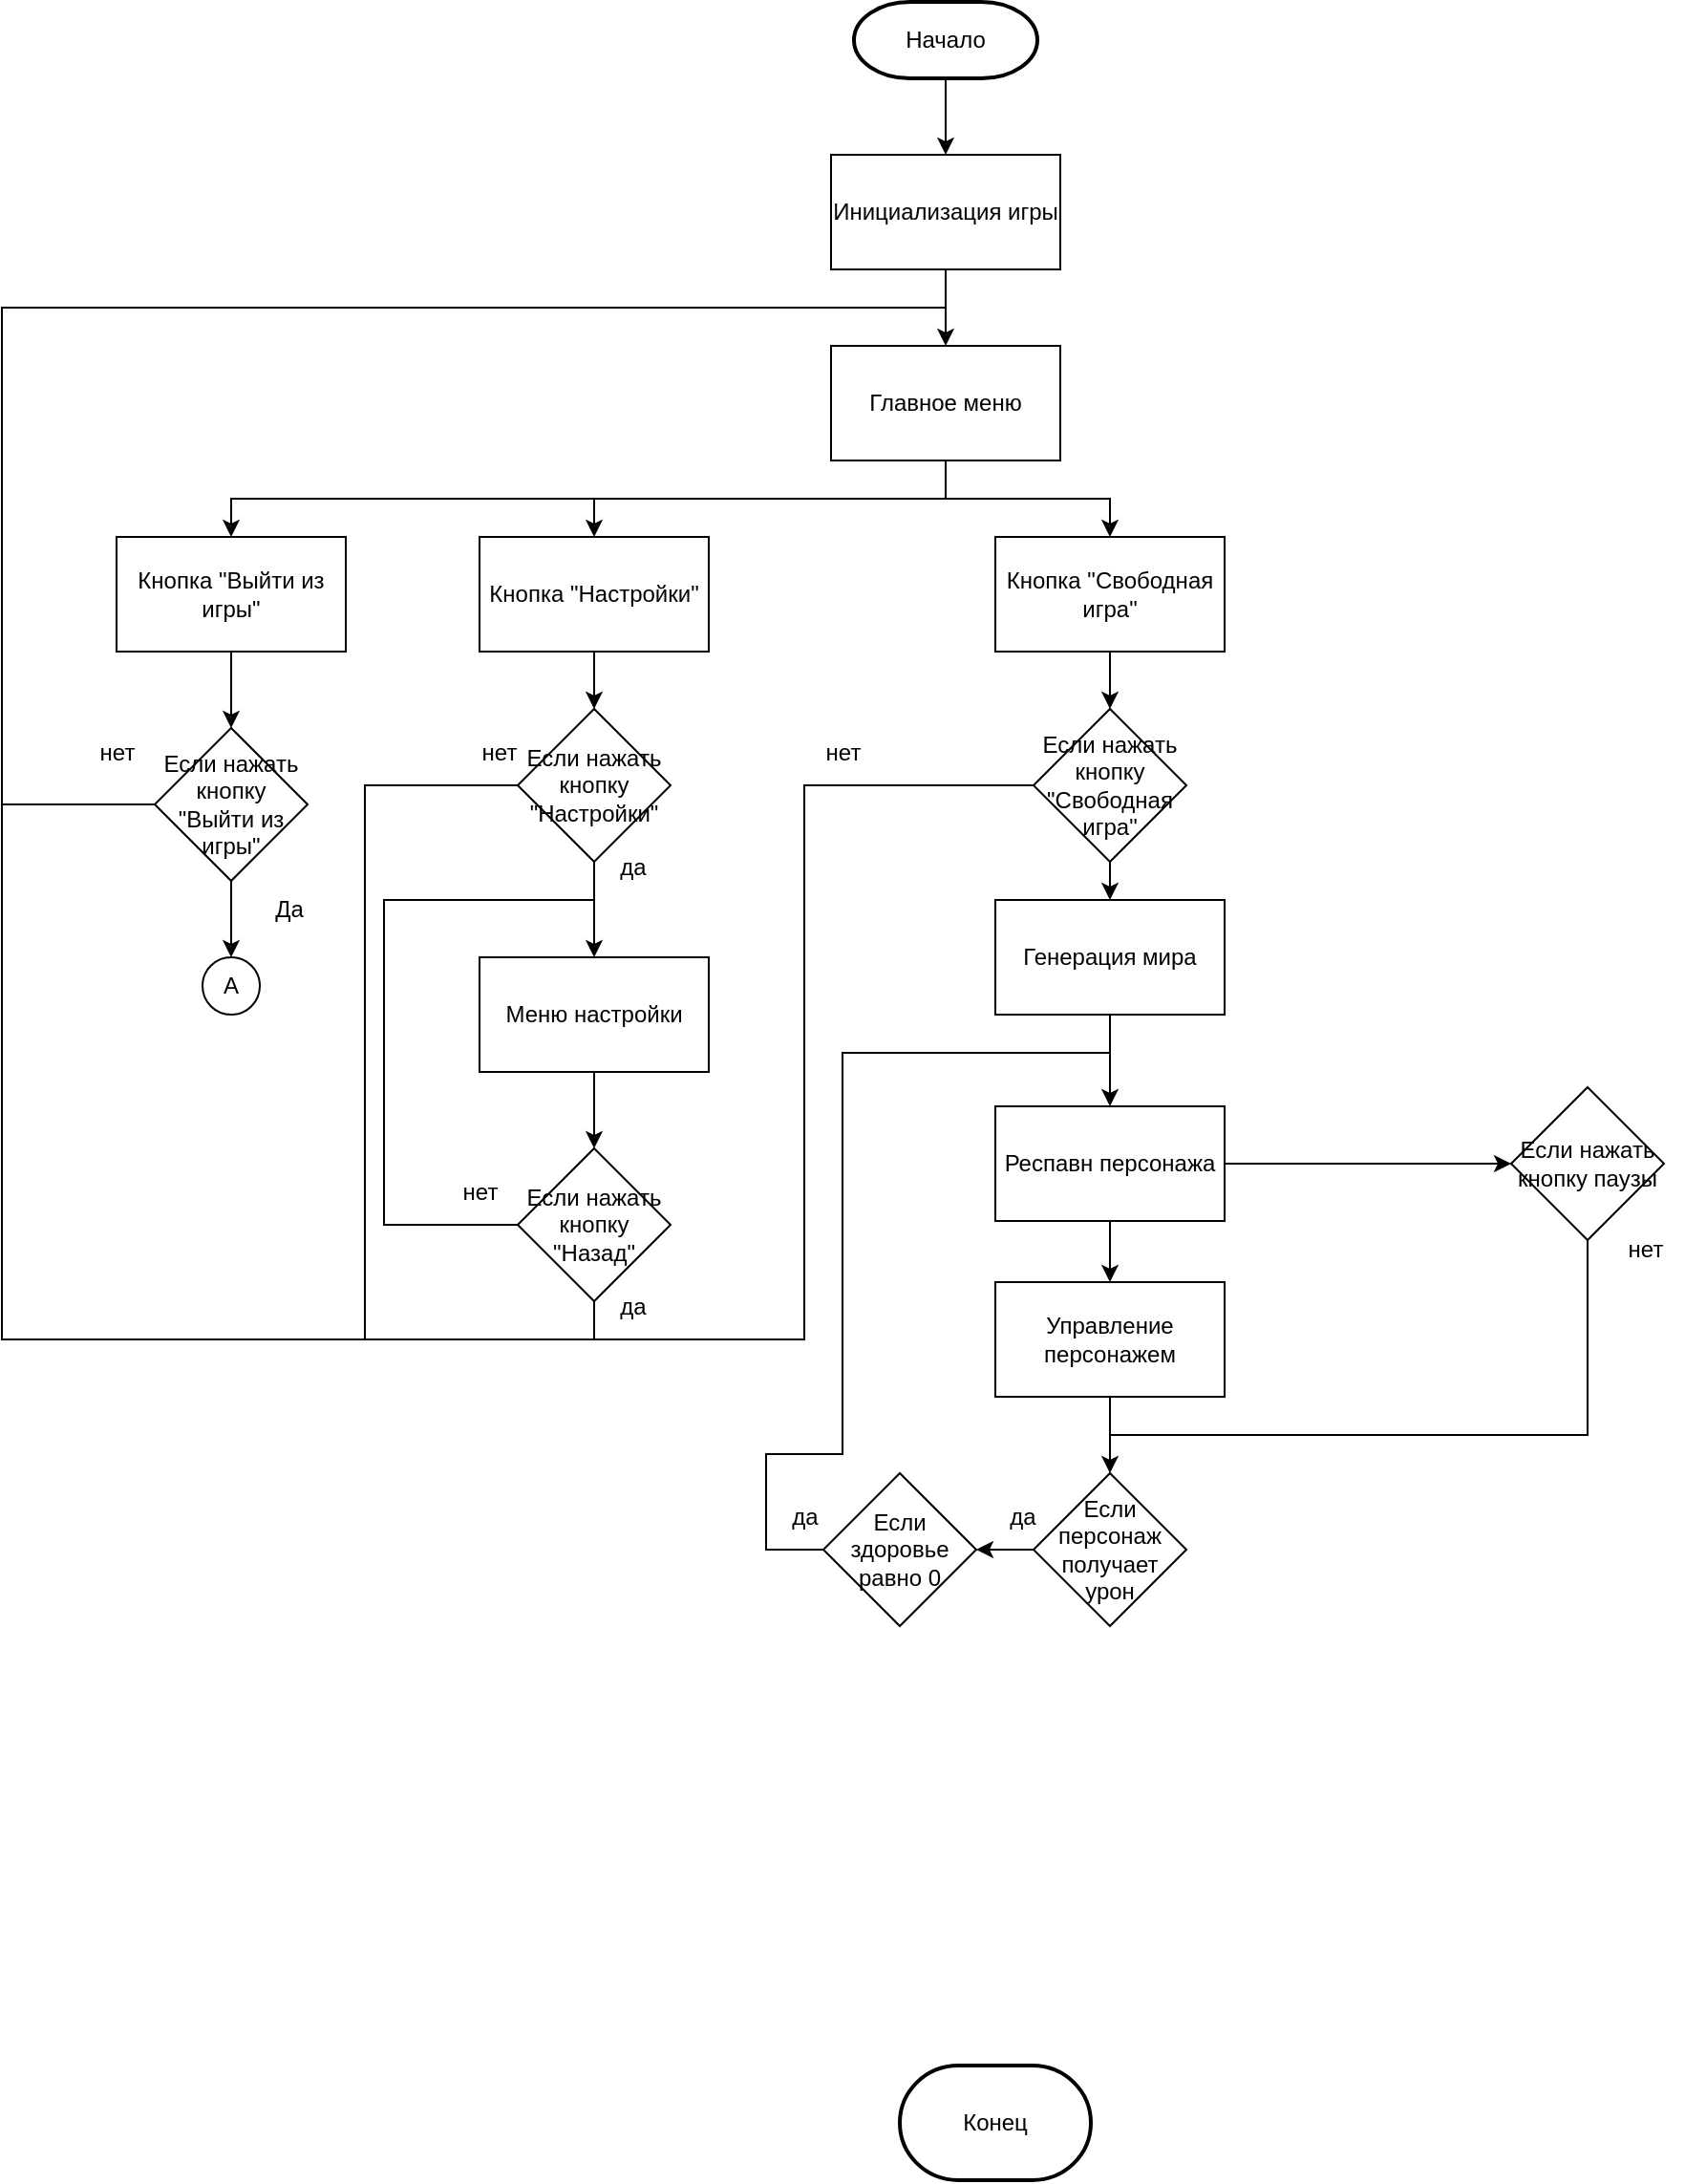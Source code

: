 <mxfile version="21.3.6" type="github">
  <diagram name="Страница 1" id="0Ehz9t8WaeBiHNMn_BGh">
    <mxGraphModel dx="2197" dy="746" grid="1" gridSize="10" guides="1" tooltips="1" connect="1" arrows="1" fold="1" page="1" pageScale="1" pageWidth="827" pageHeight="1169" math="0" shadow="0">
      <root>
        <mxCell id="0" />
        <mxCell id="1" parent="0" />
        <mxCell id="dETyUX30CDbWXTwHSyZS-1" value="Начало" style="strokeWidth=2;html=1;shape=mxgraph.flowchart.terminator;whiteSpace=wrap;" vertex="1" parent="1">
          <mxGeometry x="366" y="20" width="96" height="40" as="geometry" />
        </mxCell>
        <mxCell id="dETyUX30CDbWXTwHSyZS-7" value="" style="edgeStyle=orthogonalEdgeStyle;rounded=0;orthogonalLoop=1;jettySize=auto;html=1;exitX=0.5;exitY=1;exitDx=0;exitDy=0;exitPerimeter=0;entryX=0.5;entryY=0;entryDx=0;entryDy=0;" edge="1" parent="1" source="dETyUX30CDbWXTwHSyZS-1" target="dETyUX30CDbWXTwHSyZS-3">
          <mxGeometry relative="1" as="geometry">
            <mxPoint x="520" y="80" as="targetPoint" />
          </mxGeometry>
        </mxCell>
        <mxCell id="dETyUX30CDbWXTwHSyZS-3" value="Инициализация игры" style="rounded=0;whiteSpace=wrap;html=1;" vertex="1" parent="1">
          <mxGeometry x="354" y="100" width="120" height="60" as="geometry" />
        </mxCell>
        <mxCell id="dETyUX30CDbWXTwHSyZS-4" value="Главное меню" style="rounded=0;whiteSpace=wrap;html=1;" vertex="1" parent="1">
          <mxGeometry x="354" y="200" width="120" height="60" as="geometry" />
        </mxCell>
        <mxCell id="dETyUX30CDbWXTwHSyZS-6" value="" style="endArrow=classic;html=1;rounded=0;exitX=0.5;exitY=1;exitDx=0;exitDy=0;entryX=0.5;entryY=0;entryDx=0;entryDy=0;" edge="1" parent="1" source="dETyUX30CDbWXTwHSyZS-3" target="dETyUX30CDbWXTwHSyZS-4">
          <mxGeometry width="50" height="50" relative="1" as="geometry">
            <mxPoint x="390" y="310" as="sourcePoint" />
            <mxPoint x="440" y="260" as="targetPoint" />
          </mxGeometry>
        </mxCell>
        <mxCell id="dETyUX30CDbWXTwHSyZS-8" value="Кнопка &quot;Настройки&quot;" style="rounded=0;whiteSpace=wrap;html=1;" vertex="1" parent="1">
          <mxGeometry x="170" y="300" width="120" height="60" as="geometry" />
        </mxCell>
        <mxCell id="dETyUX30CDbWXTwHSyZS-9" value="Кнопка &quot;Свободная игра&quot;" style="rounded=0;whiteSpace=wrap;html=1;" vertex="1" parent="1">
          <mxGeometry x="440" y="300" width="120" height="60" as="geometry" />
        </mxCell>
        <mxCell id="dETyUX30CDbWXTwHSyZS-10" value="Кнопка &quot;Выйти из игры&quot;" style="rounded=0;whiteSpace=wrap;html=1;" vertex="1" parent="1">
          <mxGeometry x="-20" y="300" width="120" height="60" as="geometry" />
        </mxCell>
        <mxCell id="dETyUX30CDbWXTwHSyZS-11" value="" style="endArrow=classic;html=1;rounded=0;entryX=0.5;entryY=0;entryDx=0;entryDy=0;exitX=0.5;exitY=1;exitDx=0;exitDy=0;" edge="1" parent="1" source="dETyUX30CDbWXTwHSyZS-4" target="dETyUX30CDbWXTwHSyZS-9">
          <mxGeometry width="50" height="50" relative="1" as="geometry">
            <mxPoint x="390" y="310" as="sourcePoint" />
            <mxPoint x="440" y="260" as="targetPoint" />
            <Array as="points">
              <mxPoint x="414" y="280" />
              <mxPoint x="500" y="280" />
            </Array>
          </mxGeometry>
        </mxCell>
        <mxCell id="dETyUX30CDbWXTwHSyZS-12" value="" style="endArrow=classic;html=1;rounded=0;entryX=0.5;entryY=0;entryDx=0;entryDy=0;startSize=5;exitX=0.5;exitY=1;exitDx=0;exitDy=0;" edge="1" parent="1" source="dETyUX30CDbWXTwHSyZS-4" target="dETyUX30CDbWXTwHSyZS-8">
          <mxGeometry width="50" height="50" relative="1" as="geometry">
            <mxPoint x="410" y="260" as="sourcePoint" />
            <mxPoint x="220" y="280" as="targetPoint" />
            <Array as="points">
              <mxPoint x="414" y="280" />
              <mxPoint x="370" y="280" />
              <mxPoint x="320" y="280" />
              <mxPoint x="230" y="280" />
            </Array>
          </mxGeometry>
        </mxCell>
        <mxCell id="dETyUX30CDbWXTwHSyZS-13" value="" style="endArrow=classic;html=1;rounded=0;entryX=0.5;entryY=0;entryDx=0;entryDy=0;" edge="1" parent="1" target="dETyUX30CDbWXTwHSyZS-10">
          <mxGeometry width="50" height="50" relative="1" as="geometry">
            <mxPoint x="230" y="280" as="sourcePoint" />
            <mxPoint x="190" y="250" as="targetPoint" />
            <Array as="points">
              <mxPoint x="40" y="280" />
            </Array>
          </mxGeometry>
        </mxCell>
        <mxCell id="dETyUX30CDbWXTwHSyZS-14" value="Если нажать кнопку &quot;Выйти из игры&quot;" style="rhombus;whiteSpace=wrap;html=1;" vertex="1" parent="1">
          <mxGeometry y="400" width="80" height="80" as="geometry" />
        </mxCell>
        <mxCell id="dETyUX30CDbWXTwHSyZS-15" value="" style="endArrow=classic;html=1;rounded=0;exitX=0.5;exitY=1;exitDx=0;exitDy=0;entryX=0.5;entryY=0;entryDx=0;entryDy=0;" edge="1" parent="1" source="dETyUX30CDbWXTwHSyZS-10" target="dETyUX30CDbWXTwHSyZS-14">
          <mxGeometry width="50" height="50" relative="1" as="geometry">
            <mxPoint x="390" y="410" as="sourcePoint" />
            <mxPoint x="440" y="360" as="targetPoint" />
          </mxGeometry>
        </mxCell>
        <mxCell id="dETyUX30CDbWXTwHSyZS-17" value="" style="endArrow=none;html=1;rounded=0;exitX=0;exitY=0.5;exitDx=0;exitDy=0;entryX=0.5;entryY=1;entryDx=0;entryDy=0;endFill=0;" edge="1" parent="1" source="dETyUX30CDbWXTwHSyZS-14" target="dETyUX30CDbWXTwHSyZS-3">
          <mxGeometry width="50" height="50" relative="1" as="geometry">
            <mxPoint x="390" y="410" as="sourcePoint" />
            <mxPoint x="410" y="160" as="targetPoint" />
            <Array as="points">
              <mxPoint x="-80" y="440" />
              <mxPoint x="-80" y="180" />
              <mxPoint x="170" y="180" />
              <mxPoint x="414" y="180" />
            </Array>
          </mxGeometry>
        </mxCell>
        <mxCell id="dETyUX30CDbWXTwHSyZS-18" value="Конец" style="strokeWidth=2;html=1;shape=mxgraph.flowchart.terminator;whiteSpace=wrap;direction=west;" vertex="1" parent="1">
          <mxGeometry x="390" y="1100" width="100" height="60" as="geometry" />
        </mxCell>
        <mxCell id="dETyUX30CDbWXTwHSyZS-19" value="нет" style="text;html=1;align=center;verticalAlign=middle;resizable=0;points=[];autosize=1;strokeColor=none;fillColor=none;" vertex="1" parent="1">
          <mxGeometry x="-40" y="398" width="40" height="30" as="geometry" />
        </mxCell>
        <mxCell id="dETyUX30CDbWXTwHSyZS-20" value="Да" style="text;html=1;align=center;verticalAlign=middle;resizable=0;points=[];autosize=1;strokeColor=none;fillColor=none;" vertex="1" parent="1">
          <mxGeometry x="50" y="480" width="40" height="30" as="geometry" />
        </mxCell>
        <mxCell id="dETyUX30CDbWXTwHSyZS-26" value="" style="endArrow=classic;html=1;rounded=0;exitX=0.5;exitY=1;exitDx=0;exitDy=0;" edge="1" parent="1" source="dETyUX30CDbWXTwHSyZS-14">
          <mxGeometry width="50" height="50" relative="1" as="geometry">
            <mxPoint x="10" y="540" as="sourcePoint" />
            <mxPoint x="40" y="520" as="targetPoint" />
          </mxGeometry>
        </mxCell>
        <mxCell id="dETyUX30CDbWXTwHSyZS-27" value="Если нажать кнопку &quot;Настройки&quot;" style="rhombus;whiteSpace=wrap;html=1;" vertex="1" parent="1">
          <mxGeometry x="190" y="390" width="80" height="80" as="geometry" />
        </mxCell>
        <mxCell id="dETyUX30CDbWXTwHSyZS-28" value="" style="endArrow=classic;html=1;rounded=0;exitX=0.5;exitY=1;exitDx=0;exitDy=0;entryX=0.5;entryY=0;entryDx=0;entryDy=0;" edge="1" parent="1" source="dETyUX30CDbWXTwHSyZS-8" target="dETyUX30CDbWXTwHSyZS-27">
          <mxGeometry width="50" height="50" relative="1" as="geometry">
            <mxPoint x="390" y="410" as="sourcePoint" />
            <mxPoint x="440" y="360" as="targetPoint" />
          </mxGeometry>
        </mxCell>
        <mxCell id="dETyUX30CDbWXTwHSyZS-29" value="А" style="ellipse;whiteSpace=wrap;html=1;aspect=fixed;" vertex="1" parent="1">
          <mxGeometry x="25" y="520" width="30" height="30" as="geometry" />
        </mxCell>
        <mxCell id="dETyUX30CDbWXTwHSyZS-30" value="Если нажать кнопку &quot;Назад&quot;" style="rhombus;whiteSpace=wrap;html=1;" vertex="1" parent="1">
          <mxGeometry x="190" y="620" width="80" height="80" as="geometry" />
        </mxCell>
        <mxCell id="dETyUX30CDbWXTwHSyZS-31" value="" style="endArrow=classic;html=1;rounded=0;exitX=0.5;exitY=1;exitDx=0;exitDy=0;entryX=0.5;entryY=0;entryDx=0;entryDy=0;" edge="1" parent="1" source="dETyUX30CDbWXTwHSyZS-27" target="dETyUX30CDbWXTwHSyZS-33">
          <mxGeometry width="50" height="50" relative="1" as="geometry">
            <mxPoint x="390" y="510" as="sourcePoint" />
            <mxPoint x="230" y="500" as="targetPoint" />
          </mxGeometry>
        </mxCell>
        <mxCell id="dETyUX30CDbWXTwHSyZS-32" value="" style="endArrow=none;html=1;rounded=0;exitX=0.5;exitY=1;exitDx=0;exitDy=0;endFill=0;" edge="1" parent="1" source="dETyUX30CDbWXTwHSyZS-30">
          <mxGeometry width="50" height="50" relative="1" as="geometry">
            <mxPoint x="390" y="510" as="sourcePoint" />
            <mxPoint x="-80" y="380" as="targetPoint" />
            <Array as="points">
              <mxPoint x="230" y="720" />
              <mxPoint x="-80" y="720" />
            </Array>
          </mxGeometry>
        </mxCell>
        <mxCell id="dETyUX30CDbWXTwHSyZS-33" value="Меню настройки" style="rounded=0;whiteSpace=wrap;html=1;" vertex="1" parent="1">
          <mxGeometry x="170" y="520" width="120" height="60" as="geometry" />
        </mxCell>
        <mxCell id="dETyUX30CDbWXTwHSyZS-34" value="" style="endArrow=classic;html=1;rounded=0;exitX=0.5;exitY=1;exitDx=0;exitDy=0;entryX=0.5;entryY=0;entryDx=0;entryDy=0;" edge="1" parent="1" source="dETyUX30CDbWXTwHSyZS-33" target="dETyUX30CDbWXTwHSyZS-30">
          <mxGeometry width="50" height="50" relative="1" as="geometry">
            <mxPoint x="370" y="640" as="sourcePoint" />
            <mxPoint x="420" y="590" as="targetPoint" />
          </mxGeometry>
        </mxCell>
        <mxCell id="dETyUX30CDbWXTwHSyZS-35" value="" style="endArrow=none;html=1;rounded=0;exitX=0;exitY=0.5;exitDx=0;exitDy=0;entryX=0.5;entryY=1;entryDx=0;entryDy=0;endFill=0;" edge="1" parent="1" source="dETyUX30CDbWXTwHSyZS-30" target="dETyUX30CDbWXTwHSyZS-27">
          <mxGeometry width="50" height="50" relative="1" as="geometry">
            <mxPoint x="100" y="650" as="sourcePoint" />
            <mxPoint x="150" y="600" as="targetPoint" />
            <Array as="points">
              <mxPoint x="120" y="660" />
              <mxPoint x="120" y="490" />
              <mxPoint x="230" y="490" />
            </Array>
          </mxGeometry>
        </mxCell>
        <mxCell id="dETyUX30CDbWXTwHSyZS-36" value="" style="endArrow=none;html=1;rounded=0;exitX=0;exitY=0.5;exitDx=0;exitDy=0;endFill=0;" edge="1" parent="1" source="dETyUX30CDbWXTwHSyZS-27">
          <mxGeometry width="50" height="50" relative="1" as="geometry">
            <mxPoint x="390" y="510" as="sourcePoint" />
            <mxPoint x="110" y="720" as="targetPoint" />
            <Array as="points">
              <mxPoint x="110" y="430" />
            </Array>
          </mxGeometry>
        </mxCell>
        <mxCell id="dETyUX30CDbWXTwHSyZS-37" value="нет" style="text;html=1;align=center;verticalAlign=middle;resizable=0;points=[];autosize=1;strokeColor=none;fillColor=none;" vertex="1" parent="1">
          <mxGeometry x="160" y="398" width="40" height="30" as="geometry" />
        </mxCell>
        <mxCell id="dETyUX30CDbWXTwHSyZS-38" value="да" style="text;html=1;align=center;verticalAlign=middle;resizable=0;points=[];autosize=1;strokeColor=none;fillColor=none;" vertex="1" parent="1">
          <mxGeometry x="230" y="458" width="40" height="30" as="geometry" />
        </mxCell>
        <mxCell id="dETyUX30CDbWXTwHSyZS-39" value="нет" style="text;html=1;align=center;verticalAlign=middle;resizable=0;points=[];autosize=1;strokeColor=none;fillColor=none;" vertex="1" parent="1">
          <mxGeometry x="150" y="628" width="40" height="30" as="geometry" />
        </mxCell>
        <mxCell id="dETyUX30CDbWXTwHSyZS-40" value="да" style="text;html=1;align=center;verticalAlign=middle;resizable=0;points=[];autosize=1;strokeColor=none;fillColor=none;" vertex="1" parent="1">
          <mxGeometry x="230" y="688" width="40" height="30" as="geometry" />
        </mxCell>
        <mxCell id="dETyUX30CDbWXTwHSyZS-43" style="edgeStyle=orthogonalEdgeStyle;rounded=0;orthogonalLoop=1;jettySize=auto;html=1;exitX=0;exitY=0.5;exitDx=0;exitDy=0;endArrow=none;endFill=0;" edge="1" parent="1" source="dETyUX30CDbWXTwHSyZS-41">
          <mxGeometry relative="1" as="geometry">
            <mxPoint x="220" y="720" as="targetPoint" />
            <Array as="points">
              <mxPoint x="340" y="430" />
              <mxPoint x="340" y="720" />
            </Array>
          </mxGeometry>
        </mxCell>
        <mxCell id="dETyUX30CDbWXTwHSyZS-48" style="edgeStyle=orthogonalEdgeStyle;rounded=0;orthogonalLoop=1;jettySize=auto;html=1;exitX=0.5;exitY=1;exitDx=0;exitDy=0;entryX=0.5;entryY=0;entryDx=0;entryDy=0;" edge="1" parent="1" source="dETyUX30CDbWXTwHSyZS-41" target="dETyUX30CDbWXTwHSyZS-46">
          <mxGeometry relative="1" as="geometry" />
        </mxCell>
        <mxCell id="dETyUX30CDbWXTwHSyZS-41" value="Если нажать кнопку &quot;Свободная игра&quot;" style="rhombus;whiteSpace=wrap;html=1;" vertex="1" parent="1">
          <mxGeometry x="460" y="390" width="80" height="80" as="geometry" />
        </mxCell>
        <mxCell id="dETyUX30CDbWXTwHSyZS-42" value="" style="endArrow=classic;html=1;rounded=0;exitX=0.5;exitY=1;exitDx=0;exitDy=0;entryX=0.5;entryY=0;entryDx=0;entryDy=0;" edge="1" parent="1" source="dETyUX30CDbWXTwHSyZS-9" target="dETyUX30CDbWXTwHSyZS-41">
          <mxGeometry width="50" height="50" relative="1" as="geometry">
            <mxPoint x="390" y="510" as="sourcePoint" />
            <mxPoint x="440" y="460" as="targetPoint" />
          </mxGeometry>
        </mxCell>
        <mxCell id="dETyUX30CDbWXTwHSyZS-44" value="нет" style="text;html=1;align=center;verticalAlign=middle;resizable=0;points=[];autosize=1;strokeColor=none;fillColor=none;" vertex="1" parent="1">
          <mxGeometry x="340" y="398" width="40" height="30" as="geometry" />
        </mxCell>
        <mxCell id="dETyUX30CDbWXTwHSyZS-50" style="edgeStyle=orthogonalEdgeStyle;rounded=0;orthogonalLoop=1;jettySize=auto;html=1;exitX=0.5;exitY=1;exitDx=0;exitDy=0;entryX=0.5;entryY=0;entryDx=0;entryDy=0;" edge="1" parent="1" source="dETyUX30CDbWXTwHSyZS-46" target="dETyUX30CDbWXTwHSyZS-49">
          <mxGeometry relative="1" as="geometry" />
        </mxCell>
        <mxCell id="dETyUX30CDbWXTwHSyZS-46" value="Генерация мира" style="rounded=0;whiteSpace=wrap;html=1;" vertex="1" parent="1">
          <mxGeometry x="440" y="490" width="120" height="60" as="geometry" />
        </mxCell>
        <mxCell id="dETyUX30CDbWXTwHSyZS-56" style="edgeStyle=orthogonalEdgeStyle;rounded=0;orthogonalLoop=1;jettySize=auto;html=1;exitX=1;exitY=0.5;exitDx=0;exitDy=0;entryX=0;entryY=0.5;entryDx=0;entryDy=0;" edge="1" parent="1" source="dETyUX30CDbWXTwHSyZS-49" target="dETyUX30CDbWXTwHSyZS-51">
          <mxGeometry relative="1" as="geometry" />
        </mxCell>
        <mxCell id="dETyUX30CDbWXTwHSyZS-68" style="edgeStyle=orthogonalEdgeStyle;rounded=0;orthogonalLoop=1;jettySize=auto;html=1;exitX=0.5;exitY=1;exitDx=0;exitDy=0;entryX=0.5;entryY=0;entryDx=0;entryDy=0;" edge="1" parent="1" source="dETyUX30CDbWXTwHSyZS-49" target="dETyUX30CDbWXTwHSyZS-55">
          <mxGeometry relative="1" as="geometry" />
        </mxCell>
        <mxCell id="dETyUX30CDbWXTwHSyZS-49" value="Респавн персонажа" style="rounded=0;whiteSpace=wrap;html=1;" vertex="1" parent="1">
          <mxGeometry x="440" y="598" width="120" height="60" as="geometry" />
        </mxCell>
        <mxCell id="dETyUX30CDbWXTwHSyZS-69" style="edgeStyle=orthogonalEdgeStyle;rounded=0;orthogonalLoop=1;jettySize=auto;html=1;exitX=0.5;exitY=1;exitDx=0;exitDy=0;entryX=0.5;entryY=1;entryDx=0;entryDy=0;endArrow=none;endFill=0;" edge="1" parent="1" source="dETyUX30CDbWXTwHSyZS-51" target="dETyUX30CDbWXTwHSyZS-55">
          <mxGeometry relative="1" as="geometry" />
        </mxCell>
        <mxCell id="dETyUX30CDbWXTwHSyZS-51" value="Если нажать кнопку паузы" style="rhombus;whiteSpace=wrap;html=1;" vertex="1" parent="1">
          <mxGeometry x="710" y="588" width="80" height="80" as="geometry" />
        </mxCell>
        <mxCell id="dETyUX30CDbWXTwHSyZS-61" style="edgeStyle=orthogonalEdgeStyle;rounded=0;orthogonalLoop=1;jettySize=auto;html=1;exitX=0.5;exitY=1;exitDx=0;exitDy=0;" edge="1" parent="1" source="dETyUX30CDbWXTwHSyZS-55" target="dETyUX30CDbWXTwHSyZS-59">
          <mxGeometry relative="1" as="geometry" />
        </mxCell>
        <mxCell id="dETyUX30CDbWXTwHSyZS-55" value="Управление персонажем" style="rounded=0;whiteSpace=wrap;html=1;" vertex="1" parent="1">
          <mxGeometry x="440" y="690" width="120" height="60" as="geometry" />
        </mxCell>
        <mxCell id="dETyUX30CDbWXTwHSyZS-58" value="нет" style="text;html=1;align=center;verticalAlign=middle;resizable=0;points=[];autosize=1;strokeColor=none;fillColor=none;" vertex="1" parent="1">
          <mxGeometry x="760" y="658" width="40" height="30" as="geometry" />
        </mxCell>
        <mxCell id="dETyUX30CDbWXTwHSyZS-64" style="edgeStyle=orthogonalEdgeStyle;rounded=0;orthogonalLoop=1;jettySize=auto;html=1;exitX=0;exitY=0.5;exitDx=0;exitDy=0;entryX=1;entryY=0.5;entryDx=0;entryDy=0;" edge="1" parent="1" source="dETyUX30CDbWXTwHSyZS-59" target="dETyUX30CDbWXTwHSyZS-60">
          <mxGeometry relative="1" as="geometry" />
        </mxCell>
        <mxCell id="dETyUX30CDbWXTwHSyZS-59" value="Если персонаж получает урон" style="rhombus;whiteSpace=wrap;html=1;" vertex="1" parent="1">
          <mxGeometry x="460" y="790" width="80" height="80" as="geometry" />
        </mxCell>
        <mxCell id="dETyUX30CDbWXTwHSyZS-65" style="edgeStyle=orthogonalEdgeStyle;rounded=0;orthogonalLoop=1;jettySize=auto;html=1;exitX=0;exitY=0.5;exitDx=0;exitDy=0;entryX=0.5;entryY=1;entryDx=0;entryDy=0;endArrow=none;endFill=0;" edge="1" parent="1" source="dETyUX30CDbWXTwHSyZS-60" target="dETyUX30CDbWXTwHSyZS-46">
          <mxGeometry relative="1" as="geometry">
            <Array as="points">
              <mxPoint x="320" y="830" />
              <mxPoint x="320" y="780" />
              <mxPoint x="360" y="780" />
              <mxPoint x="360" y="570" />
              <mxPoint x="500" y="570" />
            </Array>
          </mxGeometry>
        </mxCell>
        <mxCell id="dETyUX30CDbWXTwHSyZS-60" value="Если здоровье равно 0" style="rhombus;whiteSpace=wrap;html=1;" vertex="1" parent="1">
          <mxGeometry x="350" y="790" width="80" height="80" as="geometry" />
        </mxCell>
        <mxCell id="dETyUX30CDbWXTwHSyZS-66" value="да" style="text;html=1;align=center;verticalAlign=middle;resizable=0;points=[];autosize=1;strokeColor=none;fillColor=none;" vertex="1" parent="1">
          <mxGeometry x="320" y="798" width="40" height="30" as="geometry" />
        </mxCell>
        <mxCell id="dETyUX30CDbWXTwHSyZS-67" value="да" style="text;html=1;align=center;verticalAlign=middle;resizable=0;points=[];autosize=1;strokeColor=none;fillColor=none;" vertex="1" parent="1">
          <mxGeometry x="434" y="798" width="40" height="30" as="geometry" />
        </mxCell>
      </root>
    </mxGraphModel>
  </diagram>
</mxfile>
